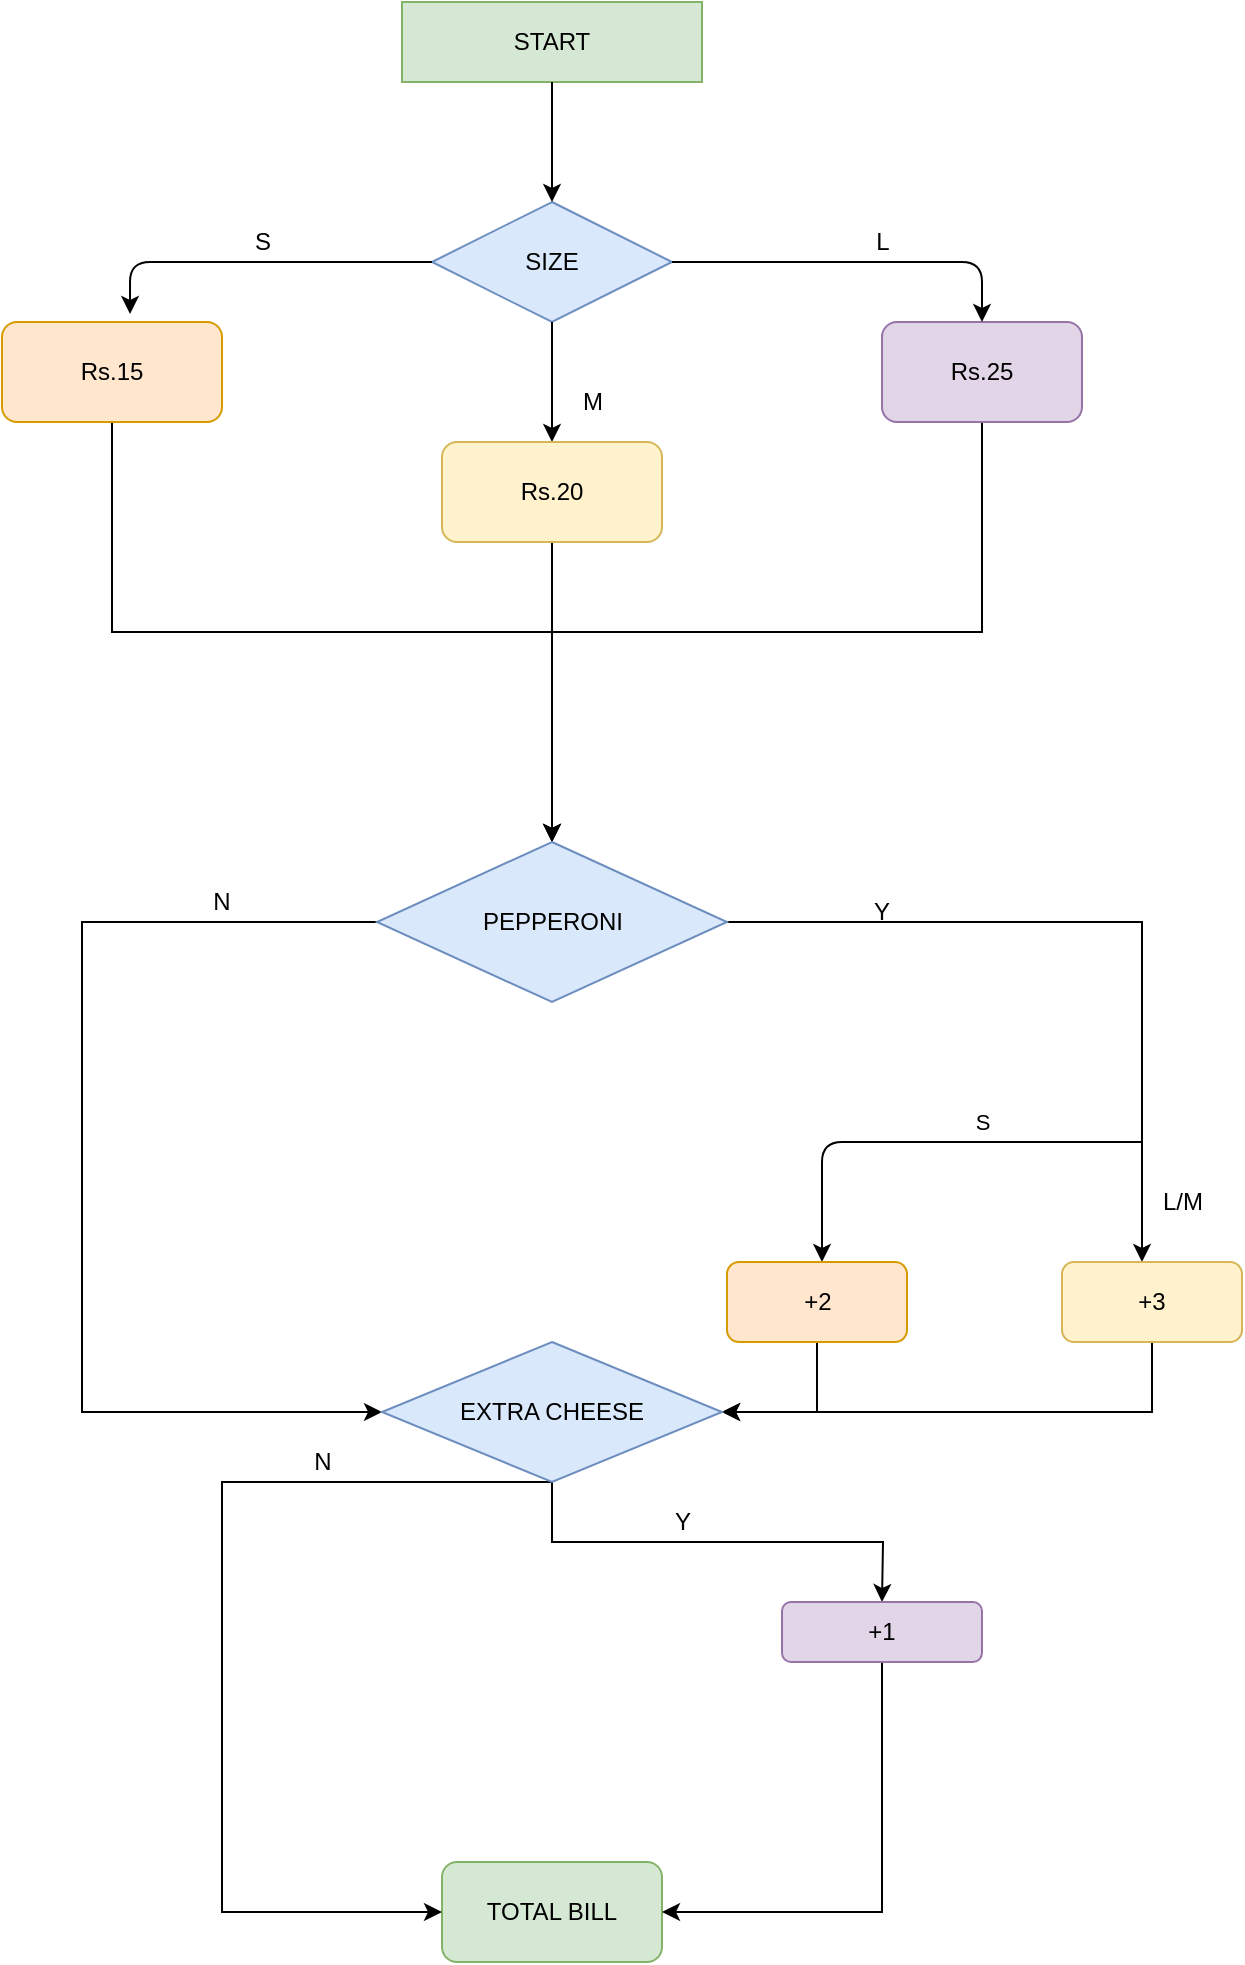 <mxfile version="14.3.1" type="github">
  <diagram id="C5RBs43oDa-KdzZeNtuy" name="Page-1">
    <mxGraphModel dx="1763" dy="636" grid="1" gridSize="10" guides="1" tooltips="1" connect="1" arrows="1" fold="1" page="1" pageScale="1" pageWidth="827" pageHeight="1169" math="0" shadow="0">
      <root>
        <mxCell id="WIyWlLk6GJQsqaUBKTNV-0" />
        <mxCell id="WIyWlLk6GJQsqaUBKTNV-1" parent="WIyWlLk6GJQsqaUBKTNV-0" />
        <mxCell id="aUK2JLFPgsGDfZr3JS7_-1" value="START" style="rounded=0;whiteSpace=wrap;html=1;fillColor=#d5e8d4;strokeColor=#82b366;" vertex="1" parent="WIyWlLk6GJQsqaUBKTNV-1">
          <mxGeometry x="270" y="250" width="150" height="40" as="geometry" />
        </mxCell>
        <mxCell id="aUK2JLFPgsGDfZr3JS7_-2" value="SIZE" style="rhombus;whiteSpace=wrap;html=1;fillColor=#dae8fc;strokeColor=#6c8ebf;" vertex="1" parent="WIyWlLk6GJQsqaUBKTNV-1">
          <mxGeometry x="285" y="350" width="120" height="60" as="geometry" />
        </mxCell>
        <mxCell id="aUK2JLFPgsGDfZr3JS7_-26" style="edgeStyle=orthogonalEdgeStyle;rounded=0;orthogonalLoop=1;jettySize=auto;html=1;exitX=0.5;exitY=1;exitDx=0;exitDy=0;entryX=0.5;entryY=0;entryDx=0;entryDy=0;" edge="1" parent="WIyWlLk6GJQsqaUBKTNV-1" source="aUK2JLFPgsGDfZr3JS7_-3" target="aUK2JLFPgsGDfZr3JS7_-20">
          <mxGeometry relative="1" as="geometry" />
        </mxCell>
        <mxCell id="aUK2JLFPgsGDfZr3JS7_-3" value="Rs.25" style="rounded=1;whiteSpace=wrap;html=1;fillColor=#e1d5e7;strokeColor=#9673a6;" vertex="1" parent="WIyWlLk6GJQsqaUBKTNV-1">
          <mxGeometry x="510" y="410" width="100" height="50" as="geometry" />
        </mxCell>
        <mxCell id="aUK2JLFPgsGDfZr3JS7_-16" style="edgeStyle=orthogonalEdgeStyle;rounded=0;orthogonalLoop=1;jettySize=auto;html=1;exitX=0.5;exitY=1;exitDx=0;exitDy=0;entryX=0.5;entryY=0;entryDx=0;entryDy=0;" edge="1" parent="WIyWlLk6GJQsqaUBKTNV-1" source="aUK2JLFPgsGDfZr3JS7_-4" target="aUK2JLFPgsGDfZr3JS7_-20">
          <mxGeometry relative="1" as="geometry">
            <mxPoint x="480" y="670" as="targetPoint" />
          </mxGeometry>
        </mxCell>
        <mxCell id="aUK2JLFPgsGDfZr3JS7_-4" value="Rs.15" style="rounded=1;whiteSpace=wrap;html=1;fillColor=#ffe6cc;strokeColor=#d79b00;" vertex="1" parent="WIyWlLk6GJQsqaUBKTNV-1">
          <mxGeometry x="70" y="410" width="110" height="50" as="geometry" />
        </mxCell>
        <mxCell id="aUK2JLFPgsGDfZr3JS7_-5" value="" style="endArrow=classic;html=1;exitX=0.5;exitY=1;exitDx=0;exitDy=0;entryX=0.5;entryY=0;entryDx=0;entryDy=0;" edge="1" parent="WIyWlLk6GJQsqaUBKTNV-1" source="aUK2JLFPgsGDfZr3JS7_-1" target="aUK2JLFPgsGDfZr3JS7_-2">
          <mxGeometry width="50" height="50" relative="1" as="geometry">
            <mxPoint x="320" y="490" as="sourcePoint" />
            <mxPoint x="370" y="440" as="targetPoint" />
          </mxGeometry>
        </mxCell>
        <mxCell id="aUK2JLFPgsGDfZr3JS7_-6" value="" style="endArrow=classic;html=1;entryX=0.5;entryY=0;entryDx=0;entryDy=0;" edge="1" parent="WIyWlLk6GJQsqaUBKTNV-1" target="aUK2JLFPgsGDfZr3JS7_-3">
          <mxGeometry width="50" height="50" relative="1" as="geometry">
            <mxPoint x="405" y="380" as="sourcePoint" />
            <mxPoint x="560" y="380" as="targetPoint" />
            <Array as="points">
              <mxPoint x="560" y="380" />
            </Array>
          </mxGeometry>
        </mxCell>
        <mxCell id="aUK2JLFPgsGDfZr3JS7_-7" value="" style="endArrow=classic;html=1;entryX=0.582;entryY=-0.08;entryDx=0;entryDy=0;entryPerimeter=0;exitX=0;exitY=0.5;exitDx=0;exitDy=0;" edge="1" parent="WIyWlLk6GJQsqaUBKTNV-1" source="aUK2JLFPgsGDfZr3JS7_-2" target="aUK2JLFPgsGDfZr3JS7_-4">
          <mxGeometry width="50" height="50" relative="1" as="geometry">
            <mxPoint x="285" y="410" as="sourcePoint" />
            <mxPoint x="130" y="380" as="targetPoint" />
            <Array as="points">
              <mxPoint x="134" y="380" />
            </Array>
          </mxGeometry>
        </mxCell>
        <mxCell id="aUK2JLFPgsGDfZr3JS7_-8" value="L" style="text;html=1;align=center;verticalAlign=middle;resizable=0;points=[];autosize=1;" vertex="1" parent="WIyWlLk6GJQsqaUBKTNV-1">
          <mxGeometry x="500" y="360" width="20" height="20" as="geometry" />
        </mxCell>
        <mxCell id="aUK2JLFPgsGDfZr3JS7_-9" value="M" style="text;html=1;align=center;verticalAlign=middle;resizable=0;points=[];autosize=1;" vertex="1" parent="WIyWlLk6GJQsqaUBKTNV-1">
          <mxGeometry x="350" y="440" width="30" height="20" as="geometry" />
        </mxCell>
        <mxCell id="aUK2JLFPgsGDfZr3JS7_-10" value="S" style="text;html=1;align=center;verticalAlign=middle;resizable=0;points=[];autosize=1;" vertex="1" parent="WIyWlLk6GJQsqaUBKTNV-1">
          <mxGeometry x="190" y="360" width="20" height="20" as="geometry" />
        </mxCell>
        <mxCell id="aUK2JLFPgsGDfZr3JS7_-13" value="" style="endArrow=classic;html=1;exitX=0.5;exitY=1;exitDx=0;exitDy=0;" edge="1" parent="WIyWlLk6GJQsqaUBKTNV-1" source="aUK2JLFPgsGDfZr3JS7_-2">
          <mxGeometry width="50" height="50" relative="1" as="geometry">
            <mxPoint x="320" y="490" as="sourcePoint" />
            <mxPoint x="345" y="470" as="targetPoint" />
          </mxGeometry>
        </mxCell>
        <mxCell id="aUK2JLFPgsGDfZr3JS7_-17" style="edgeStyle=orthogonalEdgeStyle;rounded=0;orthogonalLoop=1;jettySize=auto;html=1;exitX=0.5;exitY=1;exitDx=0;exitDy=0;entryX=0.5;entryY=0;entryDx=0;entryDy=0;" edge="1" parent="WIyWlLk6GJQsqaUBKTNV-1" source="aUK2JLFPgsGDfZr3JS7_-14" target="aUK2JLFPgsGDfZr3JS7_-20">
          <mxGeometry relative="1" as="geometry">
            <mxPoint x="480" y="610" as="targetPoint" />
          </mxGeometry>
        </mxCell>
        <mxCell id="aUK2JLFPgsGDfZr3JS7_-14" value="Rs.20" style="rounded=1;whiteSpace=wrap;html=1;fillColor=#fff2cc;strokeColor=#d6b656;" vertex="1" parent="WIyWlLk6GJQsqaUBKTNV-1">
          <mxGeometry x="290" y="470" width="110" height="50" as="geometry" />
        </mxCell>
        <mxCell id="aUK2JLFPgsGDfZr3JS7_-21" style="edgeStyle=orthogonalEdgeStyle;rounded=0;orthogonalLoop=1;jettySize=auto;html=1;exitX=1;exitY=0.5;exitDx=0;exitDy=0;" edge="1" parent="WIyWlLk6GJQsqaUBKTNV-1" source="aUK2JLFPgsGDfZr3JS7_-20">
          <mxGeometry relative="1" as="geometry">
            <mxPoint x="640" y="880" as="targetPoint" />
            <Array as="points">
              <mxPoint x="640" y="710" />
            </Array>
          </mxGeometry>
        </mxCell>
        <mxCell id="aUK2JLFPgsGDfZr3JS7_-27" style="edgeStyle=orthogonalEdgeStyle;rounded=0;orthogonalLoop=1;jettySize=auto;html=1;exitX=0;exitY=0.5;exitDx=0;exitDy=0;entryX=0;entryY=0.5;entryDx=0;entryDy=0;" edge="1" parent="WIyWlLk6GJQsqaUBKTNV-1" source="aUK2JLFPgsGDfZr3JS7_-20" target="aUK2JLFPgsGDfZr3JS7_-41">
          <mxGeometry relative="1" as="geometry">
            <mxPoint x="100" y="920" as="targetPoint" />
            <Array as="points">
              <mxPoint x="110" y="710" />
              <mxPoint x="110" y="955" />
            </Array>
          </mxGeometry>
        </mxCell>
        <mxCell id="aUK2JLFPgsGDfZr3JS7_-20" value="&lt;span&gt;PEPPERONI&lt;/span&gt;" style="rhombus;whiteSpace=wrap;html=1;fillColor=#dae8fc;strokeColor=#6c8ebf;" vertex="1" parent="WIyWlLk6GJQsqaUBKTNV-1">
          <mxGeometry x="257.5" y="670" width="175" height="80" as="geometry" />
        </mxCell>
        <mxCell id="aUK2JLFPgsGDfZr3JS7_-28" value="Y" style="text;html=1;strokeColor=none;fillColor=none;align=center;verticalAlign=middle;whiteSpace=wrap;rounded=0;" vertex="1" parent="WIyWlLk6GJQsqaUBKTNV-1">
          <mxGeometry x="490" y="690" width="40" height="30" as="geometry" />
        </mxCell>
        <mxCell id="aUK2JLFPgsGDfZr3JS7_-29" value="N" style="text;html=1;strokeColor=none;fillColor=none;align=center;verticalAlign=middle;whiteSpace=wrap;rounded=0;" vertex="1" parent="WIyWlLk6GJQsqaUBKTNV-1">
          <mxGeometry x="160" y="690" width="40" height="20" as="geometry" />
        </mxCell>
        <mxCell id="aUK2JLFPgsGDfZr3JS7_-31" value="" style="endArrow=classic;html=1;" edge="1" parent="WIyWlLk6GJQsqaUBKTNV-1">
          <mxGeometry width="50" height="50" relative="1" as="geometry">
            <mxPoint x="640" y="820" as="sourcePoint" />
            <mxPoint x="480" y="880" as="targetPoint" />
            <Array as="points">
              <mxPoint x="480" y="820" />
            </Array>
          </mxGeometry>
        </mxCell>
        <mxCell id="aUK2JLFPgsGDfZr3JS7_-35" value="S" style="edgeLabel;html=1;align=center;verticalAlign=middle;resizable=0;points=[];" vertex="1" connectable="0" parent="aUK2JLFPgsGDfZr3JS7_-31">
          <mxGeometry x="-0.688" y="-7" relative="1" as="geometry">
            <mxPoint x="-46" y="-3" as="offset" />
          </mxGeometry>
        </mxCell>
        <mxCell id="aUK2JLFPgsGDfZr3JS7_-37" value="L/M" style="text;html=1;align=center;verticalAlign=middle;resizable=0;points=[];autosize=1;" vertex="1" parent="WIyWlLk6GJQsqaUBKTNV-1">
          <mxGeometry x="640" y="840" width="40" height="20" as="geometry" />
        </mxCell>
        <mxCell id="aUK2JLFPgsGDfZr3JS7_-42" style="edgeStyle=orthogonalEdgeStyle;rounded=0;orthogonalLoop=1;jettySize=auto;html=1;exitX=0.5;exitY=1;exitDx=0;exitDy=0;entryX=1;entryY=0.5;entryDx=0;entryDy=0;" edge="1" parent="WIyWlLk6GJQsqaUBKTNV-1" source="aUK2JLFPgsGDfZr3JS7_-38" target="aUK2JLFPgsGDfZr3JS7_-41">
          <mxGeometry relative="1" as="geometry" />
        </mxCell>
        <mxCell id="aUK2JLFPgsGDfZr3JS7_-38" value="+2" style="rounded=1;whiteSpace=wrap;html=1;fillColor=#ffe6cc;strokeColor=#d79b00;" vertex="1" parent="WIyWlLk6GJQsqaUBKTNV-1">
          <mxGeometry x="432.5" y="880" width="90" height="40" as="geometry" />
        </mxCell>
        <mxCell id="aUK2JLFPgsGDfZr3JS7_-44" style="edgeStyle=orthogonalEdgeStyle;rounded=0;orthogonalLoop=1;jettySize=auto;html=1;exitX=0.5;exitY=1;exitDx=0;exitDy=0;entryX=1;entryY=0.5;entryDx=0;entryDy=0;" edge="1" parent="WIyWlLk6GJQsqaUBKTNV-1" source="aUK2JLFPgsGDfZr3JS7_-39" target="aUK2JLFPgsGDfZr3JS7_-41">
          <mxGeometry relative="1" as="geometry" />
        </mxCell>
        <mxCell id="aUK2JLFPgsGDfZr3JS7_-39" value="+3" style="rounded=1;whiteSpace=wrap;html=1;fillColor=#fff2cc;strokeColor=#d6b656;" vertex="1" parent="WIyWlLk6GJQsqaUBKTNV-1">
          <mxGeometry x="600" y="880" width="90" height="40" as="geometry" />
        </mxCell>
        <mxCell id="aUK2JLFPgsGDfZr3JS7_-40" value="TOTAL BILL" style="rounded=1;whiteSpace=wrap;html=1;fillColor=#d5e8d4;strokeColor=#82b366;" vertex="1" parent="WIyWlLk6GJQsqaUBKTNV-1">
          <mxGeometry x="290" y="1180" width="110" height="50" as="geometry" />
        </mxCell>
        <mxCell id="aUK2JLFPgsGDfZr3JS7_-47" style="edgeStyle=orthogonalEdgeStyle;rounded=0;orthogonalLoop=1;jettySize=auto;html=1;exitX=0.5;exitY=1;exitDx=0;exitDy=0;entryX=0;entryY=0.5;entryDx=0;entryDy=0;" edge="1" parent="WIyWlLk6GJQsqaUBKTNV-1" source="aUK2JLFPgsGDfZr3JS7_-41" target="aUK2JLFPgsGDfZr3JS7_-40">
          <mxGeometry relative="1" as="geometry">
            <mxPoint x="180" y="1050" as="targetPoint" />
            <Array as="points">
              <mxPoint x="180" y="990" />
              <mxPoint x="180" y="1205" />
            </Array>
          </mxGeometry>
        </mxCell>
        <mxCell id="aUK2JLFPgsGDfZr3JS7_-48" style="edgeStyle=orthogonalEdgeStyle;rounded=0;orthogonalLoop=1;jettySize=auto;html=1;exitX=0.5;exitY=1;exitDx=0;exitDy=0;" edge="1" parent="WIyWlLk6GJQsqaUBKTNV-1" source="aUK2JLFPgsGDfZr3JS7_-41">
          <mxGeometry relative="1" as="geometry">
            <mxPoint x="510" y="1050" as="targetPoint" />
          </mxGeometry>
        </mxCell>
        <mxCell id="aUK2JLFPgsGDfZr3JS7_-41" value="EXTRA CHEESE" style="rhombus;whiteSpace=wrap;html=1;fillColor=#dae8fc;strokeColor=#6c8ebf;" vertex="1" parent="WIyWlLk6GJQsqaUBKTNV-1">
          <mxGeometry x="260" y="920" width="170" height="70" as="geometry" />
        </mxCell>
        <mxCell id="aUK2JLFPgsGDfZr3JS7_-53" style="edgeStyle=orthogonalEdgeStyle;rounded=0;orthogonalLoop=1;jettySize=auto;html=1;exitX=0.5;exitY=1;exitDx=0;exitDy=0;entryX=1;entryY=0.5;entryDx=0;entryDy=0;" edge="1" parent="WIyWlLk6GJQsqaUBKTNV-1" source="aUK2JLFPgsGDfZr3JS7_-52" target="aUK2JLFPgsGDfZr3JS7_-40">
          <mxGeometry relative="1" as="geometry" />
        </mxCell>
        <mxCell id="aUK2JLFPgsGDfZr3JS7_-52" value="+1" style="rounded=1;whiteSpace=wrap;html=1;fillColor=#e1d5e7;strokeColor=#9673a6;" vertex="1" parent="WIyWlLk6GJQsqaUBKTNV-1">
          <mxGeometry x="460" y="1050" width="100" height="30" as="geometry" />
        </mxCell>
        <mxCell id="aUK2JLFPgsGDfZr3JS7_-54" value="Y" style="text;html=1;align=center;verticalAlign=middle;resizable=0;points=[];autosize=1;" vertex="1" parent="WIyWlLk6GJQsqaUBKTNV-1">
          <mxGeometry x="400" y="1000" width="20" height="20" as="geometry" />
        </mxCell>
        <mxCell id="aUK2JLFPgsGDfZr3JS7_-55" value="N" style="text;html=1;align=center;verticalAlign=middle;resizable=0;points=[];autosize=1;" vertex="1" parent="WIyWlLk6GJQsqaUBKTNV-1">
          <mxGeometry x="220" y="970" width="20" height="20" as="geometry" />
        </mxCell>
      </root>
    </mxGraphModel>
  </diagram>
</mxfile>
